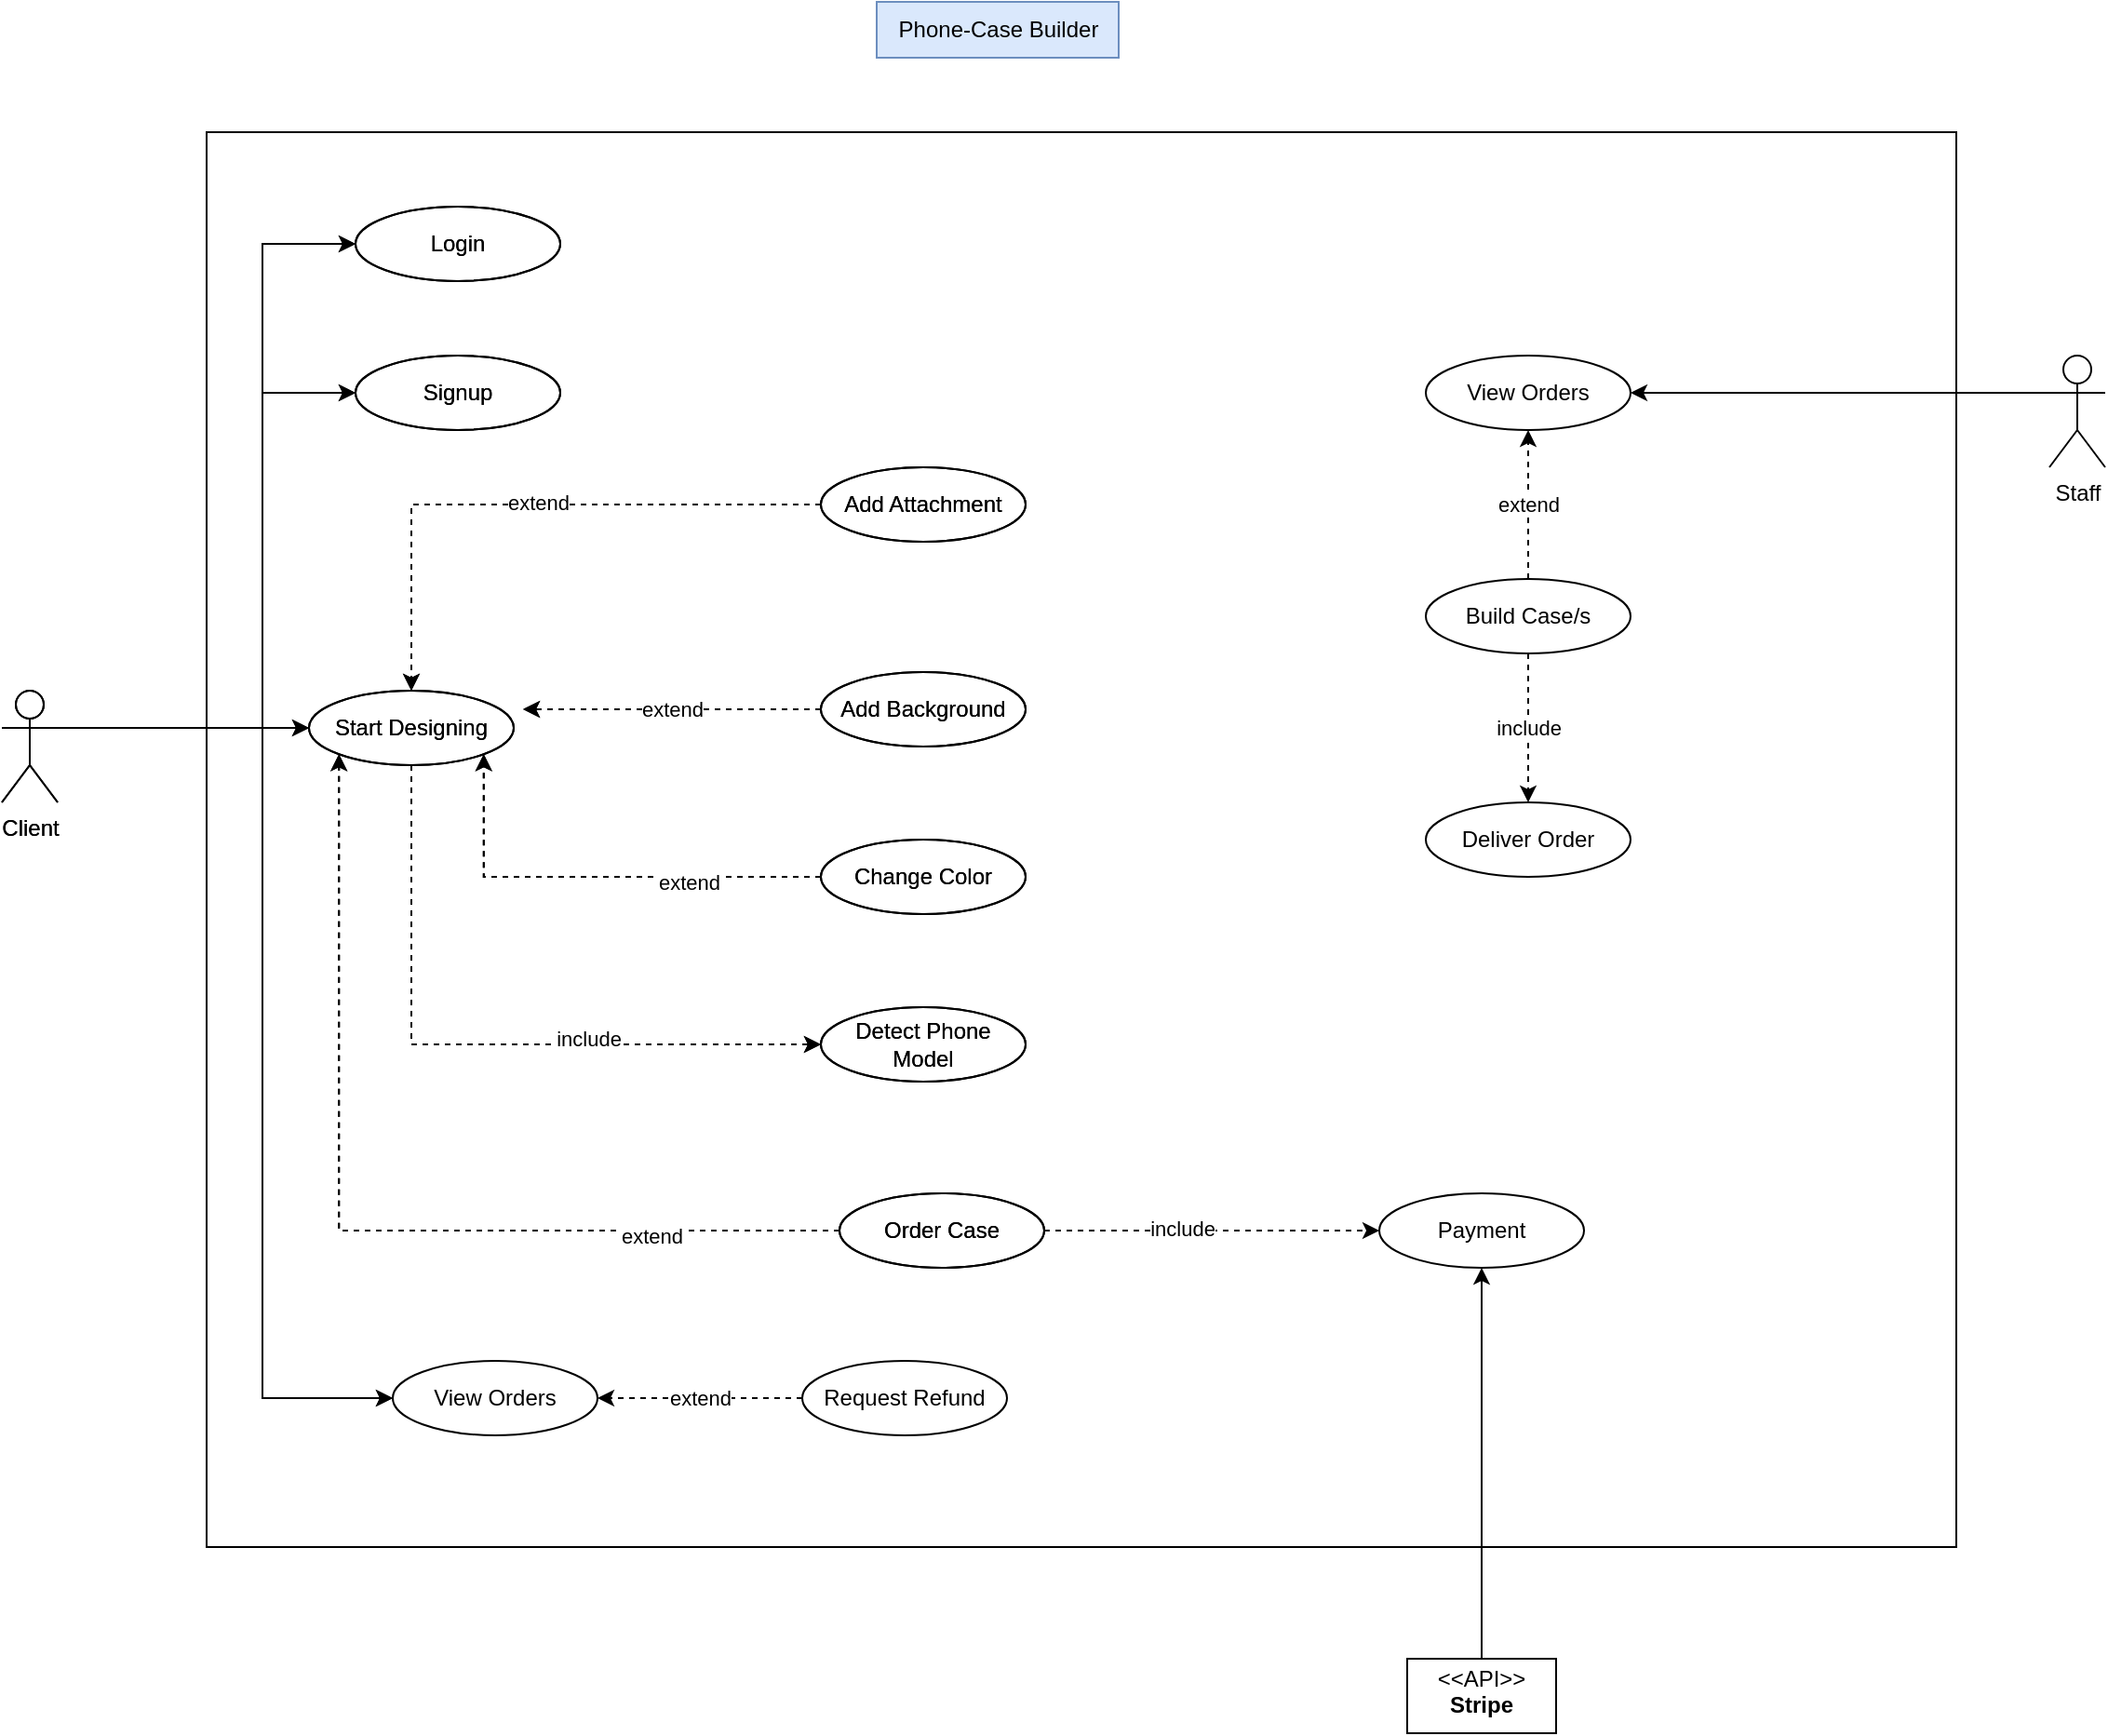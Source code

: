 <mxfile version="20.3.0" type="device"><diagram id="pCLi4__Zl4nEzsBTPKgO" name="Page-1"><mxGraphModel dx="1221" dy="1854" grid="1" gridSize="10" guides="1" tooltips="1" connect="1" arrows="1" fold="1" page="1" pageScale="1" pageWidth="850" pageHeight="1100" math="0" shadow="0"><root><mxCell id="0"/><mxCell id="1" parent="0"/><mxCell id="zRSWIb5RYT-kBS0W0ptK-2" value="" style="rounded=0;whiteSpace=wrap;html=1;fillColor=none;" parent="1" vertex="1"><mxGeometry x="160" y="-60" width="940" height="760" as="geometry"/></mxCell><mxCell id="zRSWIb5RYT-kBS0W0ptK-3" value="Phone-Case Builder" style="text;html=1;align=center;verticalAlign=middle;resizable=0;points=[];autosize=1;strokeColor=#6c8ebf;fillColor=#dae8fc;" parent="1" vertex="1"><mxGeometry x="520" y="-130" width="130" height="30" as="geometry"/></mxCell><mxCell id="zRSWIb5RYT-kBS0W0ptK-15" style="edgeStyle=orthogonalEdgeStyle;rounded=0;orthogonalLoop=1;jettySize=auto;html=1;exitX=1;exitY=0.333;exitDx=0;exitDy=0;exitPerimeter=0;entryX=0;entryY=0.5;entryDx=0;entryDy=0;" parent="1" source="zRSWIb5RYT-kBS0W0ptK-5" target="zRSWIb5RYT-kBS0W0ptK-10" edge="1"><mxGeometry relative="1" as="geometry"/></mxCell><mxCell id="zRSWIb5RYT-kBS0W0ptK-75" style="edgeStyle=orthogonalEdgeStyle;rounded=0;orthogonalLoop=1;jettySize=auto;html=1;exitX=1;exitY=0.333;exitDx=0;exitDy=0;exitPerimeter=0;entryX=0;entryY=0.5;entryDx=0;entryDy=0;" parent="1" source="zRSWIb5RYT-kBS0W0ptK-5" target="zRSWIb5RYT-kBS0W0ptK-74" edge="1"><mxGeometry relative="1" as="geometry"><Array as="points"><mxPoint x="190" y="260"/><mxPoint x="190" y="620"/></Array></mxGeometry></mxCell><mxCell id="zRSWIb5RYT-kBS0W0ptK-92" style="edgeStyle=orthogonalEdgeStyle;rounded=0;orthogonalLoop=1;jettySize=auto;html=1;exitX=1;exitY=0.333;exitDx=0;exitDy=0;exitPerimeter=0;entryX=0;entryY=0.5;entryDx=0;entryDy=0;" parent="1" source="zRSWIb5RYT-kBS0W0ptK-5" target="zRSWIb5RYT-kBS0W0ptK-91" edge="1"><mxGeometry relative="1" as="geometry"><Array as="points"><mxPoint x="190" y="260"/><mxPoint x="190" y="80"/></Array></mxGeometry></mxCell><mxCell id="zRSWIb5RYT-kBS0W0ptK-93" style="edgeStyle=orthogonalEdgeStyle;rounded=0;orthogonalLoop=1;jettySize=auto;html=1;exitX=1;exitY=0.333;exitDx=0;exitDy=0;exitPerimeter=0;entryX=0;entryY=0.5;entryDx=0;entryDy=0;" parent="1" source="zRSWIb5RYT-kBS0W0ptK-5" target="zRSWIb5RYT-kBS0W0ptK-90" edge="1"><mxGeometry relative="1" as="geometry"><Array as="points"><mxPoint x="190" y="260"/><mxPoint x="190"/></Array></mxGeometry></mxCell><mxCell id="zRSWIb5RYT-kBS0W0ptK-5" value="Client" style="shape=umlActor;verticalLabelPosition=bottom;verticalAlign=top;html=1;fillColor=none;" parent="1" vertex="1"><mxGeometry x="50" y="240" width="30" height="60" as="geometry"/></mxCell><mxCell id="zRSWIb5RYT-kBS0W0ptK-59" style="edgeStyle=orthogonalEdgeStyle;rounded=0;orthogonalLoop=1;jettySize=auto;html=1;exitX=0.5;exitY=1;exitDx=0;exitDy=0;entryX=0;entryY=0.5;entryDx=0;entryDy=0;dashed=1;" parent="1" source="zRSWIb5RYT-kBS0W0ptK-10" target="zRSWIb5RYT-kBS0W0ptK-21" edge="1"><mxGeometry relative="1" as="geometry"/></mxCell><mxCell id="zRSWIb5RYT-kBS0W0ptK-60" value="include" style="edgeLabel;html=1;align=center;verticalAlign=middle;resizable=0;points=[];" parent="zRSWIb5RYT-kBS0W0ptK-59" vertex="1" connectable="0"><mxGeometry x="0.324" y="3" relative="1" as="geometry"><mxPoint as="offset"/></mxGeometry></mxCell><mxCell id="zRSWIb5RYT-kBS0W0ptK-10" value="Start Designing" style="ellipse;whiteSpace=wrap;html=1;fillColor=none;" parent="1" vertex="1"><mxGeometry x="215" y="240" width="110" height="40" as="geometry"/></mxCell><mxCell id="zRSWIb5RYT-kBS0W0ptK-12" style="edgeStyle=orthogonalEdgeStyle;rounded=0;orthogonalLoop=1;jettySize=auto;html=1;exitX=0.5;exitY=1;exitDx=0;exitDy=0;" parent="1" source="zRSWIb5RYT-kBS0W0ptK-10" target="zRSWIb5RYT-kBS0W0ptK-10" edge="1"><mxGeometry relative="1" as="geometry"/></mxCell><mxCell id="zRSWIb5RYT-kBS0W0ptK-80" value="extend" style="edgeStyle=orthogonalEdgeStyle;rounded=0;orthogonalLoop=1;jettySize=auto;html=1;exitX=0;exitY=0.5;exitDx=0;exitDy=0;dashed=1;" parent="1" source="zRSWIb5RYT-kBS0W0ptK-13" edge="1"><mxGeometry relative="1" as="geometry"><mxPoint x="330" y="250" as="targetPoint"/></mxGeometry></mxCell><mxCell id="zRSWIb5RYT-kBS0W0ptK-13" value="Add Background" style="ellipse;whiteSpace=wrap;html=1;fillColor=none;" parent="1" vertex="1"><mxGeometry x="490" y="230" width="110" height="40" as="geometry"/></mxCell><mxCell id="zRSWIb5RYT-kBS0W0ptK-68" style="edgeStyle=orthogonalEdgeStyle;rounded=0;orthogonalLoop=1;jettySize=auto;html=1;exitX=0;exitY=0.5;exitDx=0;exitDy=0;dashed=1;" parent="1" source="zRSWIb5RYT-kBS0W0ptK-14" target="zRSWIb5RYT-kBS0W0ptK-10" edge="1"><mxGeometry relative="1" as="geometry"><Array as="points"><mxPoint x="270" y="140"/></Array></mxGeometry></mxCell><mxCell id="zRSWIb5RYT-kBS0W0ptK-69" value="extend" style="edgeLabel;html=1;align=center;verticalAlign=middle;resizable=0;points=[];" parent="zRSWIb5RYT-kBS0W0ptK-68" vertex="1" connectable="0"><mxGeometry x="-0.046" y="-1" relative="1" as="geometry"><mxPoint as="offset"/></mxGeometry></mxCell><mxCell id="zRSWIb5RYT-kBS0W0ptK-14" value="Add Attachment" style="ellipse;whiteSpace=wrap;html=1;fillColor=none;" parent="1" vertex="1"><mxGeometry x="490" y="120" width="110" height="40" as="geometry"/></mxCell><mxCell id="zRSWIb5RYT-kBS0W0ptK-21" value="Detect Phone Model" style="ellipse;whiteSpace=wrap;html=1;fillColor=none;" parent="1" vertex="1"><mxGeometry x="490" y="410" width="110" height="40" as="geometry"/></mxCell><mxCell id="zRSWIb5RYT-kBS0W0ptK-70" style="edgeStyle=orthogonalEdgeStyle;rounded=0;orthogonalLoop=1;jettySize=auto;html=1;exitX=0;exitY=0.5;exitDx=0;exitDy=0;entryX=1;entryY=1;entryDx=0;entryDy=0;dashed=1;" parent="1" source="zRSWIb5RYT-kBS0W0ptK-25" target="zRSWIb5RYT-kBS0W0ptK-10" edge="1"><mxGeometry relative="1" as="geometry"/></mxCell><mxCell id="zRSWIb5RYT-kBS0W0ptK-71" value="extend" style="edgeLabel;html=1;align=center;verticalAlign=middle;resizable=0;points=[];" parent="zRSWIb5RYT-kBS0W0ptK-70" vertex="1" connectable="0"><mxGeometry x="-0.422" y="3" relative="1" as="geometry"><mxPoint as="offset"/></mxGeometry></mxCell><mxCell id="zRSWIb5RYT-kBS0W0ptK-25" value="Change Color" style="ellipse;whiteSpace=wrap;html=1;fillColor=none;" parent="1" vertex="1"><mxGeometry x="490" y="320" width="110" height="40" as="geometry"/></mxCell><mxCell id="zRSWIb5RYT-kBS0W0ptK-72" style="edgeStyle=orthogonalEdgeStyle;rounded=0;orthogonalLoop=1;jettySize=auto;html=1;exitX=0;exitY=0.5;exitDx=0;exitDy=0;entryX=0;entryY=1;entryDx=0;entryDy=0;dashed=1;" parent="1" source="zRSWIb5RYT-kBS0W0ptK-39" target="zRSWIb5RYT-kBS0W0ptK-10" edge="1"><mxGeometry relative="1" as="geometry"/></mxCell><mxCell id="zRSWIb5RYT-kBS0W0ptK-73" value="extend" style="edgeLabel;html=1;align=center;verticalAlign=middle;resizable=0;points=[];" parent="zRSWIb5RYT-kBS0W0ptK-72" vertex="1" connectable="0"><mxGeometry x="-0.614" y="3" relative="1" as="geometry"><mxPoint as="offset"/></mxGeometry></mxCell><mxCell id="zRSWIb5RYT-kBS0W0ptK-82" style="edgeStyle=orthogonalEdgeStyle;rounded=0;orthogonalLoop=1;jettySize=auto;html=1;exitX=1;exitY=0.5;exitDx=0;exitDy=0;entryX=0;entryY=0.5;entryDx=0;entryDy=0;dashed=1;" parent="1" source="zRSWIb5RYT-kBS0W0ptK-39" target="zRSWIb5RYT-kBS0W0ptK-81" edge="1"><mxGeometry relative="1" as="geometry"/></mxCell><mxCell id="zRSWIb5RYT-kBS0W0ptK-83" value="include" style="edgeLabel;html=1;align=center;verticalAlign=middle;resizable=0;points=[];" parent="zRSWIb5RYT-kBS0W0ptK-82" vertex="1" connectable="0"><mxGeometry x="-0.178" y="1" relative="1" as="geometry"><mxPoint as="offset"/></mxGeometry></mxCell><mxCell id="zRSWIb5RYT-kBS0W0ptK-39" value="Order Case" style="ellipse;whiteSpace=wrap;html=1;fillColor=none;" parent="1" vertex="1"><mxGeometry x="500" y="510" width="110" height="40" as="geometry"/></mxCell><mxCell id="zRSWIb5RYT-kBS0W0ptK-74" value="View Orders" style="ellipse;whiteSpace=wrap;html=1;fillColor=none;" parent="1" vertex="1"><mxGeometry x="260" y="600" width="110" height="40" as="geometry"/></mxCell><mxCell id="zRSWIb5RYT-kBS0W0ptK-81" value="Payment" style="ellipse;whiteSpace=wrap;html=1;fillColor=none;" parent="1" vertex="1"><mxGeometry x="790" y="510" width="110" height="40" as="geometry"/></mxCell><mxCell id="zRSWIb5RYT-kBS0W0ptK-85" style="edgeStyle=orthogonalEdgeStyle;rounded=0;orthogonalLoop=1;jettySize=auto;html=1;exitX=0.5;exitY=0;exitDx=0;exitDy=0;" parent="1" source="zRSWIb5RYT-kBS0W0ptK-84" target="zRSWIb5RYT-kBS0W0ptK-81" edge="1"><mxGeometry relative="1" as="geometry"/></mxCell><mxCell id="zRSWIb5RYT-kBS0W0ptK-84" value="&lt;p style=&quot;margin:0px;margin-top:4px;text-align:center;&quot;&gt;&amp;lt;&amp;lt;API&amp;gt;&amp;gt;&lt;br&gt;&lt;b&gt;Stripe&lt;/b&gt;&lt;/p&gt;" style="shape=rect;html=1;overflow=fill;html=1;whiteSpace=wrap;align=center;fillColor=none;" parent="1" vertex="1"><mxGeometry x="805" y="760" width="80" height="40" as="geometry"/></mxCell><mxCell id="zRSWIb5RYT-kBS0W0ptK-90" value="Login" style="ellipse;whiteSpace=wrap;html=1;fillColor=none;" parent="1" vertex="1"><mxGeometry x="240" y="-20" width="110" height="40" as="geometry"/></mxCell><mxCell id="zRSWIb5RYT-kBS0W0ptK-91" value="Signup" style="ellipse;whiteSpace=wrap;html=1;fillColor=none;" parent="1" vertex="1"><mxGeometry x="240" y="60" width="110" height="40" as="geometry"/></mxCell><mxCell id="40F8cwQ31LBny8aslWpo-3" style="edgeStyle=orthogonalEdgeStyle;rounded=0;orthogonalLoop=1;jettySize=auto;html=1;exitX=1;exitY=0.333;exitDx=0;exitDy=0;exitPerimeter=0;entryX=0;entryY=0.5;entryDx=0;entryDy=0;" parent="1" source="40F8cwQ31LBny8aslWpo-7" target="40F8cwQ31LBny8aslWpo-10" edge="1"><mxGeometry relative="1" as="geometry"/></mxCell><mxCell id="40F8cwQ31LBny8aslWpo-4" style="edgeStyle=orthogonalEdgeStyle;rounded=0;orthogonalLoop=1;jettySize=auto;html=1;exitX=1;exitY=0.333;exitDx=0;exitDy=0;exitPerimeter=0;" parent="1" source="40F8cwQ31LBny8aslWpo-7" edge="1"><mxGeometry relative="1" as="geometry"><Array as="points"><mxPoint x="190" y="260"/><mxPoint x="190" y="620"/></Array><mxPoint x="260" y="620" as="targetPoint"/></mxGeometry></mxCell><mxCell id="40F8cwQ31LBny8aslWpo-5" style="edgeStyle=orthogonalEdgeStyle;rounded=0;orthogonalLoop=1;jettySize=auto;html=1;exitX=1;exitY=0.333;exitDx=0;exitDy=0;exitPerimeter=0;entryX=0;entryY=0.5;entryDx=0;entryDy=0;" parent="1" source="40F8cwQ31LBny8aslWpo-7" target="40F8cwQ31LBny8aslWpo-31" edge="1"><mxGeometry relative="1" as="geometry"><Array as="points"><mxPoint x="190" y="260"/><mxPoint x="190" y="80"/></Array></mxGeometry></mxCell><mxCell id="40F8cwQ31LBny8aslWpo-6" style="edgeStyle=orthogonalEdgeStyle;rounded=0;orthogonalLoop=1;jettySize=auto;html=1;exitX=1;exitY=0.333;exitDx=0;exitDy=0;exitPerimeter=0;entryX=0;entryY=0.5;entryDx=0;entryDy=0;" parent="1" source="40F8cwQ31LBny8aslWpo-7" target="40F8cwQ31LBny8aslWpo-30" edge="1"><mxGeometry relative="1" as="geometry"><Array as="points"><mxPoint x="190" y="260"/><mxPoint x="190"/></Array></mxGeometry></mxCell><mxCell id="40F8cwQ31LBny8aslWpo-7" value="Client" style="shape=umlActor;verticalLabelPosition=bottom;verticalAlign=top;html=1;fillColor=none;" parent="1" vertex="1"><mxGeometry x="50" y="240" width="30" height="60" as="geometry"/></mxCell><mxCell id="40F8cwQ31LBny8aslWpo-8" style="edgeStyle=orthogonalEdgeStyle;rounded=0;orthogonalLoop=1;jettySize=auto;html=1;exitX=0.5;exitY=1;exitDx=0;exitDy=0;entryX=0;entryY=0.5;entryDx=0;entryDy=0;dashed=1;" parent="1" source="40F8cwQ31LBny8aslWpo-10" target="40F8cwQ31LBny8aslWpo-17" edge="1"><mxGeometry relative="1" as="geometry"/></mxCell><mxCell id="40F8cwQ31LBny8aslWpo-9" value="include" style="edgeLabel;html=1;align=center;verticalAlign=middle;resizable=0;points=[];" parent="40F8cwQ31LBny8aslWpo-8" vertex="1" connectable="0"><mxGeometry x="0.324" y="3" relative="1" as="geometry"><mxPoint as="offset"/></mxGeometry></mxCell><mxCell id="40F8cwQ31LBny8aslWpo-10" value="Start Designing" style="ellipse;whiteSpace=wrap;html=1;fillColor=none;" parent="1" vertex="1"><mxGeometry x="215" y="240" width="110" height="40" as="geometry"/></mxCell><mxCell id="40F8cwQ31LBny8aslWpo-11" style="edgeStyle=orthogonalEdgeStyle;rounded=0;orthogonalLoop=1;jettySize=auto;html=1;exitX=0.5;exitY=1;exitDx=0;exitDy=0;" parent="1" source="40F8cwQ31LBny8aslWpo-10" target="40F8cwQ31LBny8aslWpo-10" edge="1"><mxGeometry relative="1" as="geometry"/></mxCell><mxCell id="40F8cwQ31LBny8aslWpo-12" value="extend" style="edgeStyle=orthogonalEdgeStyle;rounded=0;orthogonalLoop=1;jettySize=auto;html=1;exitX=0;exitY=0.5;exitDx=0;exitDy=0;dashed=1;" parent="1" source="40F8cwQ31LBny8aslWpo-13" edge="1"><mxGeometry relative="1" as="geometry"><mxPoint x="330" y="250" as="targetPoint"/></mxGeometry></mxCell><mxCell id="40F8cwQ31LBny8aslWpo-13" value="Add Background" style="ellipse;whiteSpace=wrap;html=1;fillColor=none;" parent="1" vertex="1"><mxGeometry x="490" y="230" width="110" height="40" as="geometry"/></mxCell><mxCell id="40F8cwQ31LBny8aslWpo-14" style="edgeStyle=orthogonalEdgeStyle;rounded=0;orthogonalLoop=1;jettySize=auto;html=1;exitX=0;exitY=0.5;exitDx=0;exitDy=0;dashed=1;" parent="1" source="40F8cwQ31LBny8aslWpo-16" target="40F8cwQ31LBny8aslWpo-10" edge="1"><mxGeometry relative="1" as="geometry"><Array as="points"><mxPoint x="270" y="140"/></Array></mxGeometry></mxCell><mxCell id="40F8cwQ31LBny8aslWpo-15" value="extend" style="edgeLabel;html=1;align=center;verticalAlign=middle;resizable=0;points=[];" parent="40F8cwQ31LBny8aslWpo-14" vertex="1" connectable="0"><mxGeometry x="-0.046" y="-1" relative="1" as="geometry"><mxPoint as="offset"/></mxGeometry></mxCell><mxCell id="40F8cwQ31LBny8aslWpo-16" value="Add Attachment" style="ellipse;whiteSpace=wrap;html=1;fillColor=none;" parent="1" vertex="1"><mxGeometry x="490" y="120" width="110" height="40" as="geometry"/></mxCell><mxCell id="40F8cwQ31LBny8aslWpo-17" value="Detect Phone Model" style="ellipse;whiteSpace=wrap;html=1;fillColor=none;" parent="1" vertex="1"><mxGeometry x="490" y="410" width="110" height="40" as="geometry"/></mxCell><mxCell id="40F8cwQ31LBny8aslWpo-18" style="edgeStyle=orthogonalEdgeStyle;rounded=0;orthogonalLoop=1;jettySize=auto;html=1;exitX=0;exitY=0.5;exitDx=0;exitDy=0;entryX=1;entryY=1;entryDx=0;entryDy=0;dashed=1;" parent="1" source="40F8cwQ31LBny8aslWpo-20" target="40F8cwQ31LBny8aslWpo-10" edge="1"><mxGeometry relative="1" as="geometry"/></mxCell><mxCell id="40F8cwQ31LBny8aslWpo-19" value="extend" style="edgeLabel;html=1;align=center;verticalAlign=middle;resizable=0;points=[];" parent="40F8cwQ31LBny8aslWpo-18" vertex="1" connectable="0"><mxGeometry x="-0.422" y="3" relative="1" as="geometry"><mxPoint as="offset"/></mxGeometry></mxCell><mxCell id="40F8cwQ31LBny8aslWpo-20" value="Change Color" style="ellipse;whiteSpace=wrap;html=1;fillColor=none;" parent="1" vertex="1"><mxGeometry x="490" y="320" width="110" height="40" as="geometry"/></mxCell><mxCell id="40F8cwQ31LBny8aslWpo-21" style="edgeStyle=orthogonalEdgeStyle;rounded=0;orthogonalLoop=1;jettySize=auto;html=1;exitX=0;exitY=0.5;exitDx=0;exitDy=0;entryX=0;entryY=1;entryDx=0;entryDy=0;dashed=1;" parent="1" source="40F8cwQ31LBny8aslWpo-25" target="40F8cwQ31LBny8aslWpo-10" edge="1"><mxGeometry relative="1" as="geometry"/></mxCell><mxCell id="40F8cwQ31LBny8aslWpo-22" value="extend" style="edgeLabel;html=1;align=center;verticalAlign=middle;resizable=0;points=[];" parent="40F8cwQ31LBny8aslWpo-21" vertex="1" connectable="0"><mxGeometry x="-0.614" y="3" relative="1" as="geometry"><mxPoint as="offset"/></mxGeometry></mxCell><mxCell id="40F8cwQ31LBny8aslWpo-25" value="Order Case" style="ellipse;whiteSpace=wrap;html=1;fillColor=none;" parent="1" vertex="1"><mxGeometry x="500" y="510" width="110" height="40" as="geometry"/></mxCell><mxCell id="40F8cwQ31LBny8aslWpo-30" value="Login" style="ellipse;whiteSpace=wrap;html=1;fillColor=none;" parent="1" vertex="1"><mxGeometry x="240" y="-20" width="110" height="40" as="geometry"/></mxCell><mxCell id="40F8cwQ31LBny8aslWpo-31" value="Signup" style="ellipse;whiteSpace=wrap;html=1;fillColor=none;" parent="1" vertex="1"><mxGeometry x="240" y="60" width="110" height="40" as="geometry"/></mxCell><mxCell id="40F8cwQ31LBny8aslWpo-32" value="extend" style="edgeStyle=orthogonalEdgeStyle;rounded=0;orthogonalLoop=1;jettySize=auto;html=1;exitX=0.5;exitY=0;exitDx=0;exitDy=0;entryX=0.5;entryY=1;entryDx=0;entryDy=0;dashed=1;" parent="1" source="40F8cwQ31LBny8aslWpo-41" target="40F8cwQ31LBny8aslWpo-33" edge="1"><mxGeometry relative="1" as="geometry"><mxPoint x="870" y="140" as="sourcePoint"/></mxGeometry></mxCell><mxCell id="40F8cwQ31LBny8aslWpo-33" value="View Orders" style="ellipse;whiteSpace=wrap;html=1;fillColor=none;" parent="1" vertex="1"><mxGeometry x="815" y="60" width="110" height="40" as="geometry"/></mxCell><mxCell id="40F8cwQ31LBny8aslWpo-34" style="edgeStyle=orthogonalEdgeStyle;rounded=0;orthogonalLoop=1;jettySize=auto;html=1;exitX=0;exitY=0.333;exitDx=0;exitDy=0;exitPerimeter=0;entryX=1;entryY=0.5;entryDx=0;entryDy=0;" parent="1" source="40F8cwQ31LBny8aslWpo-35" target="40F8cwQ31LBny8aslWpo-33" edge="1"><mxGeometry relative="1" as="geometry"/></mxCell><mxCell id="40F8cwQ31LBny8aslWpo-35" value="Staff" style="shape=umlActor;html=1;verticalLabelPosition=bottom;verticalAlign=top;align=center;fillColor=none;" parent="1" vertex="1"><mxGeometry x="1150" y="60" width="30" height="60" as="geometry"/></mxCell><mxCell id="40F8cwQ31LBny8aslWpo-36" value="extend" style="edgeStyle=orthogonalEdgeStyle;rounded=0;orthogonalLoop=1;jettySize=auto;html=1;exitX=0;exitY=0.5;exitDx=0;exitDy=0;dashed=1;" parent="1" source="40F8cwQ31LBny8aslWpo-37" edge="1"><mxGeometry relative="1" as="geometry"><mxPoint x="370" y="620" as="targetPoint"/></mxGeometry></mxCell><mxCell id="40F8cwQ31LBny8aslWpo-37" value="Request Refund" style="ellipse;whiteSpace=wrap;html=1;fillColor=none;" parent="1" vertex="1"><mxGeometry x="480" y="600" width="110" height="40" as="geometry"/></mxCell><mxCell id="40F8cwQ31LBny8aslWpo-40" value="include" style="edgeStyle=orthogonalEdgeStyle;rounded=0;orthogonalLoop=1;jettySize=auto;html=1;exitX=0.5;exitY=1;exitDx=0;exitDy=0;entryX=0.5;entryY=0;entryDx=0;entryDy=0;dashed=1;" parent="1" source="40F8cwQ31LBny8aslWpo-41" target="40F8cwQ31LBny8aslWpo-45" edge="1"><mxGeometry relative="1" as="geometry"/></mxCell><mxCell id="40F8cwQ31LBny8aslWpo-41" value="Build Case/s" style="ellipse;whiteSpace=wrap;html=1;fillColor=none;" parent="1" vertex="1"><mxGeometry x="815" y="180" width="110" height="40" as="geometry"/></mxCell><mxCell id="40F8cwQ31LBny8aslWpo-45" value="Deliver Order" style="ellipse;whiteSpace=wrap;html=1;fillColor=none;" parent="1" vertex="1"><mxGeometry x="815" y="300" width="110" height="40" as="geometry"/></mxCell></root></mxGraphModel></diagram></mxfile>